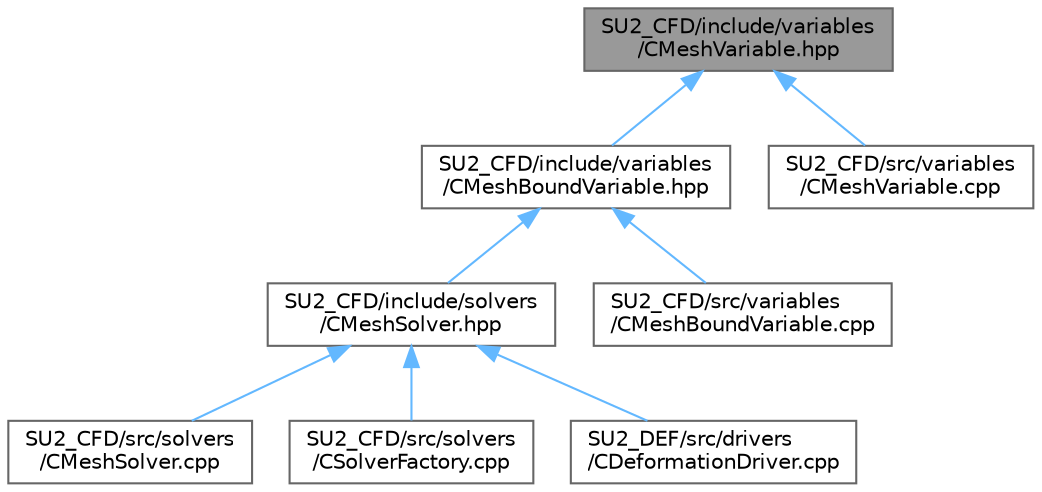 digraph "SU2_CFD/include/variables/CMeshVariable.hpp"
{
 // LATEX_PDF_SIZE
  bgcolor="transparent";
  edge [fontname=Helvetica,fontsize=10,labelfontname=Helvetica,labelfontsize=10];
  node [fontname=Helvetica,fontsize=10,shape=box,height=0.2,width=0.4];
  Node1 [id="Node000001",label="SU2_CFD/include/variables\l/CMeshVariable.hpp",height=0.2,width=0.4,color="gray40", fillcolor="grey60", style="filled", fontcolor="black",tooltip="Declaration and inlines of the class to define the variables of the mesh movement."];
  Node1 -> Node2 [id="edge1_Node000001_Node000002",dir="back",color="steelblue1",style="solid",tooltip=" "];
  Node2 [id="Node000002",label="SU2_CFD/include/variables\l/CMeshBoundVariable.hpp",height=0.2,width=0.4,color="grey40", fillcolor="white", style="filled",URL="$CMeshBoundVariable_8hpp.html",tooltip="Declaration and inlines of the class to define the variables of the mesh movement at the moving bound..."];
  Node2 -> Node3 [id="edge2_Node000002_Node000003",dir="back",color="steelblue1",style="solid",tooltip=" "];
  Node3 [id="Node000003",label="SU2_CFD/include/solvers\l/CMeshSolver.hpp",height=0.2,width=0.4,color="grey40", fillcolor="white", style="filled",URL="$CMeshSolver_8hpp.html",tooltip="Declaration and inlines of the class to compute the the discrete adjoint of the linear-elastic mesh s..."];
  Node3 -> Node4 [id="edge3_Node000003_Node000004",dir="back",color="steelblue1",style="solid",tooltip=" "];
  Node4 [id="Node000004",label="SU2_CFD/src/solvers\l/CMeshSolver.cpp",height=0.2,width=0.4,color="grey40", fillcolor="white", style="filled",URL="$CMeshSolver_8cpp.html",tooltip="Main subroutines to solve moving meshes using a pseudo-linear elastic approach."];
  Node3 -> Node5 [id="edge4_Node000003_Node000005",dir="back",color="steelblue1",style="solid",tooltip=" "];
  Node5 [id="Node000005",label="SU2_CFD/src/solvers\l/CSolverFactory.cpp",height=0.2,width=0.4,color="grey40", fillcolor="white", style="filled",URL="$CSolverFactory_8cpp.html",tooltip="Main subroutines for CSolverFactoryclass."];
  Node3 -> Node6 [id="edge5_Node000003_Node000006",dir="back",color="steelblue1",style="solid",tooltip=" "];
  Node6 [id="Node000006",label="SU2_DEF/src/drivers\l/CDeformationDriver.cpp",height=0.2,width=0.4,color="grey40", fillcolor="white", style="filled",URL="$CDeformationDriver_8cpp.html",tooltip="Main subroutines for driving the mesh deformation."];
  Node2 -> Node7 [id="edge6_Node000002_Node000007",dir="back",color="steelblue1",style="solid",tooltip=" "];
  Node7 [id="Node000007",label="SU2_CFD/src/variables\l/CMeshBoundVariable.cpp",height=0.2,width=0.4,color="grey40", fillcolor="white", style="filled",URL="$CMeshBoundVariable_8cpp.html",tooltip="Definition of the boundary variables for mesh motion using a pseudo-elastic approach."];
  Node1 -> Node8 [id="edge7_Node000001_Node000008",dir="back",color="steelblue1",style="solid",tooltip=" "];
  Node8 [id="Node000008",label="SU2_CFD/src/variables\l/CMeshVariable.cpp",height=0.2,width=0.4,color="grey40", fillcolor="white", style="filled",URL="$CMeshVariable_8cpp.html",tooltip="Definition of the variables for mesh motion using a pseudo-elastic approach."];
}
